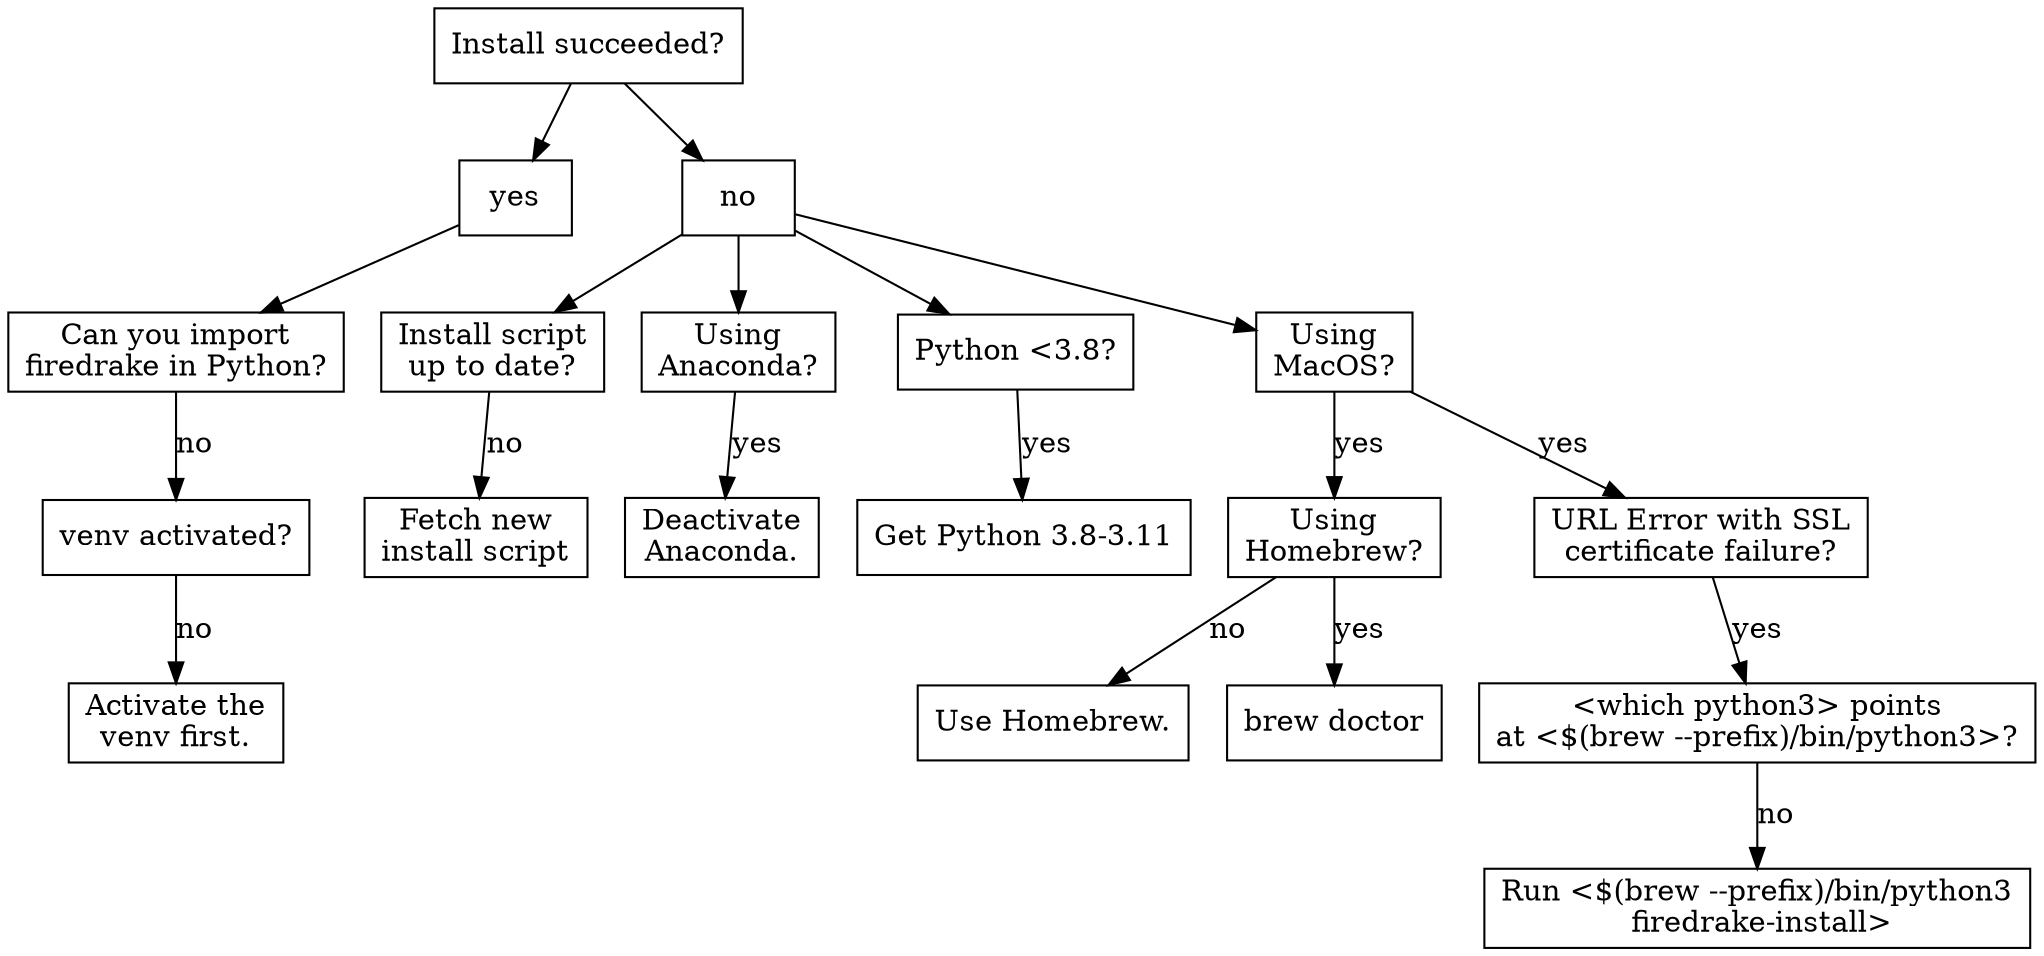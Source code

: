 digraph triage {
    node [shape=rect];

    can_install [label="Install succeeded?"];
    install_succeeded [label="yes"];
    install_failed [label="no"];
    can_import [label="Can you import\nfiredrake in Python?"];
    venv_activated [label="venv activated?"];
    install_script_up_to_date [label="Install script\nup to date?"];
    using_anaconda [label="Using\nAnaconda?"];
    python_version [label="Python <3.8?"];
    using_macos [label="Using\nMacOS?"];
    using_homebrew [label="Using\nHomebrew?"];
    url_error [label="URL Error with SSL\ncertificate failure?"];
    which_python [label="<which python3> points\nat <$(brew --prefix)/bin/python3>?"];

    activate_venv [label="Activate the\nvenv first."];
    uninstall_anaconda [label="Deactivate\nAnaconda."];
    update_python [label="Get Python 3.8-3.11"];
    update_install_script [label="Fetch new\ninstall script"];
    get_homebrew [label="Use Homebrew."];
    brew_doctor [label="brew doctor"];
    explicit_path [label="Run <$(brew --prefix)/bin/python3\n firedrake-install>"];

    can_install -> install_succeeded;
    install_succeeded -> can_import;
    can_import -> venv_activated [label="no"];
    venv_activated -> activate_venv [label="no"];

    can_install -> install_failed;
    install_failed -> {install_script_up_to_date, using_anaconda, python_version, using_macos};
    install_script_up_to_date -> update_install_script [label="no"];
    python_version -> update_python [label="yes"];
    using_anaconda -> uninstall_anaconda [label="yes"];
    using_macos -> using_homebrew [label="yes"];
    using_homebrew -> get_homebrew [label="no"];
    using_homebrew -> brew_doctor [label="yes"];
    using_macos -> url_error [label="yes"];
    url_error -> which_python [label="yes"];
    which_python -> explicit_path [label="no"];
}
